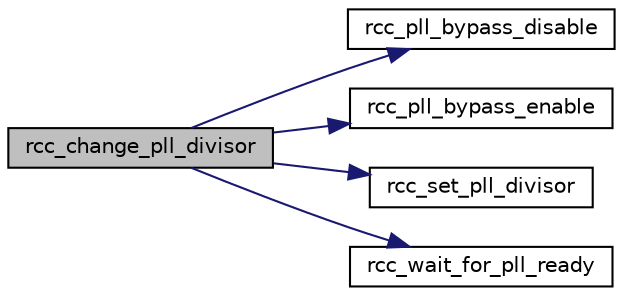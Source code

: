 digraph "rcc_change_pll_divisor"
{
  edge [fontname="Helvetica",fontsize="10",labelfontname="Helvetica",labelfontsize="10"];
  node [fontname="Helvetica",fontsize="10",shape=record];
  rankdir="LR";
  Node1 [label="rcc_change_pll_divisor",height=0.2,width=0.4,color="black", fillcolor="grey75", style="filled", fontcolor="black"];
  Node1 -> Node2 [color="midnightblue",fontsize="10",style="solid",fontname="Helvetica"];
  Node2 [label="rcc_pll_bypass_disable",height=0.2,width=0.4,color="black", fillcolor="white", style="filled",URL="$group__rcc__low__level.html#gabbbe68ef690e48ae19d4ff04e69cc9c3",tooltip="Disable the PLL bypass and use the PLL clock. "];
  Node1 -> Node3 [color="midnightblue",fontsize="10",style="solid",fontname="Helvetica"];
  Node3 [label="rcc_pll_bypass_enable",height=0.2,width=0.4,color="black", fillcolor="white", style="filled",URL="$group__rcc__low__level.html#ga269054cc63981ae593e6820de2fe76b1",tooltip="Enable the PLL bypass and use the oscillator clock. "];
  Node1 -> Node4 [color="midnightblue",fontsize="10",style="solid",fontname="Helvetica"];
  Node4 [label="rcc_set_pll_divisor",height=0.2,width=0.4,color="black", fillcolor="white", style="filled",URL="$group__rcc__low__level.html#ga104041e1468a0fc62d6c584a25859053",tooltip="Set the PLL clock divisor (from 400MHz) "];
  Node1 -> Node5 [color="midnightblue",fontsize="10",style="solid",fontname="Helvetica"];
  Node5 [label="rcc_wait_for_pll_ready",height=0.2,width=0.4,color="black", fillcolor="white", style="filled",URL="$group__rcc__low__level.html#ga0f5f3bea5dbfde10760a9cd775951a51",tooltip="Wait for main PLL to lock. "];
}
